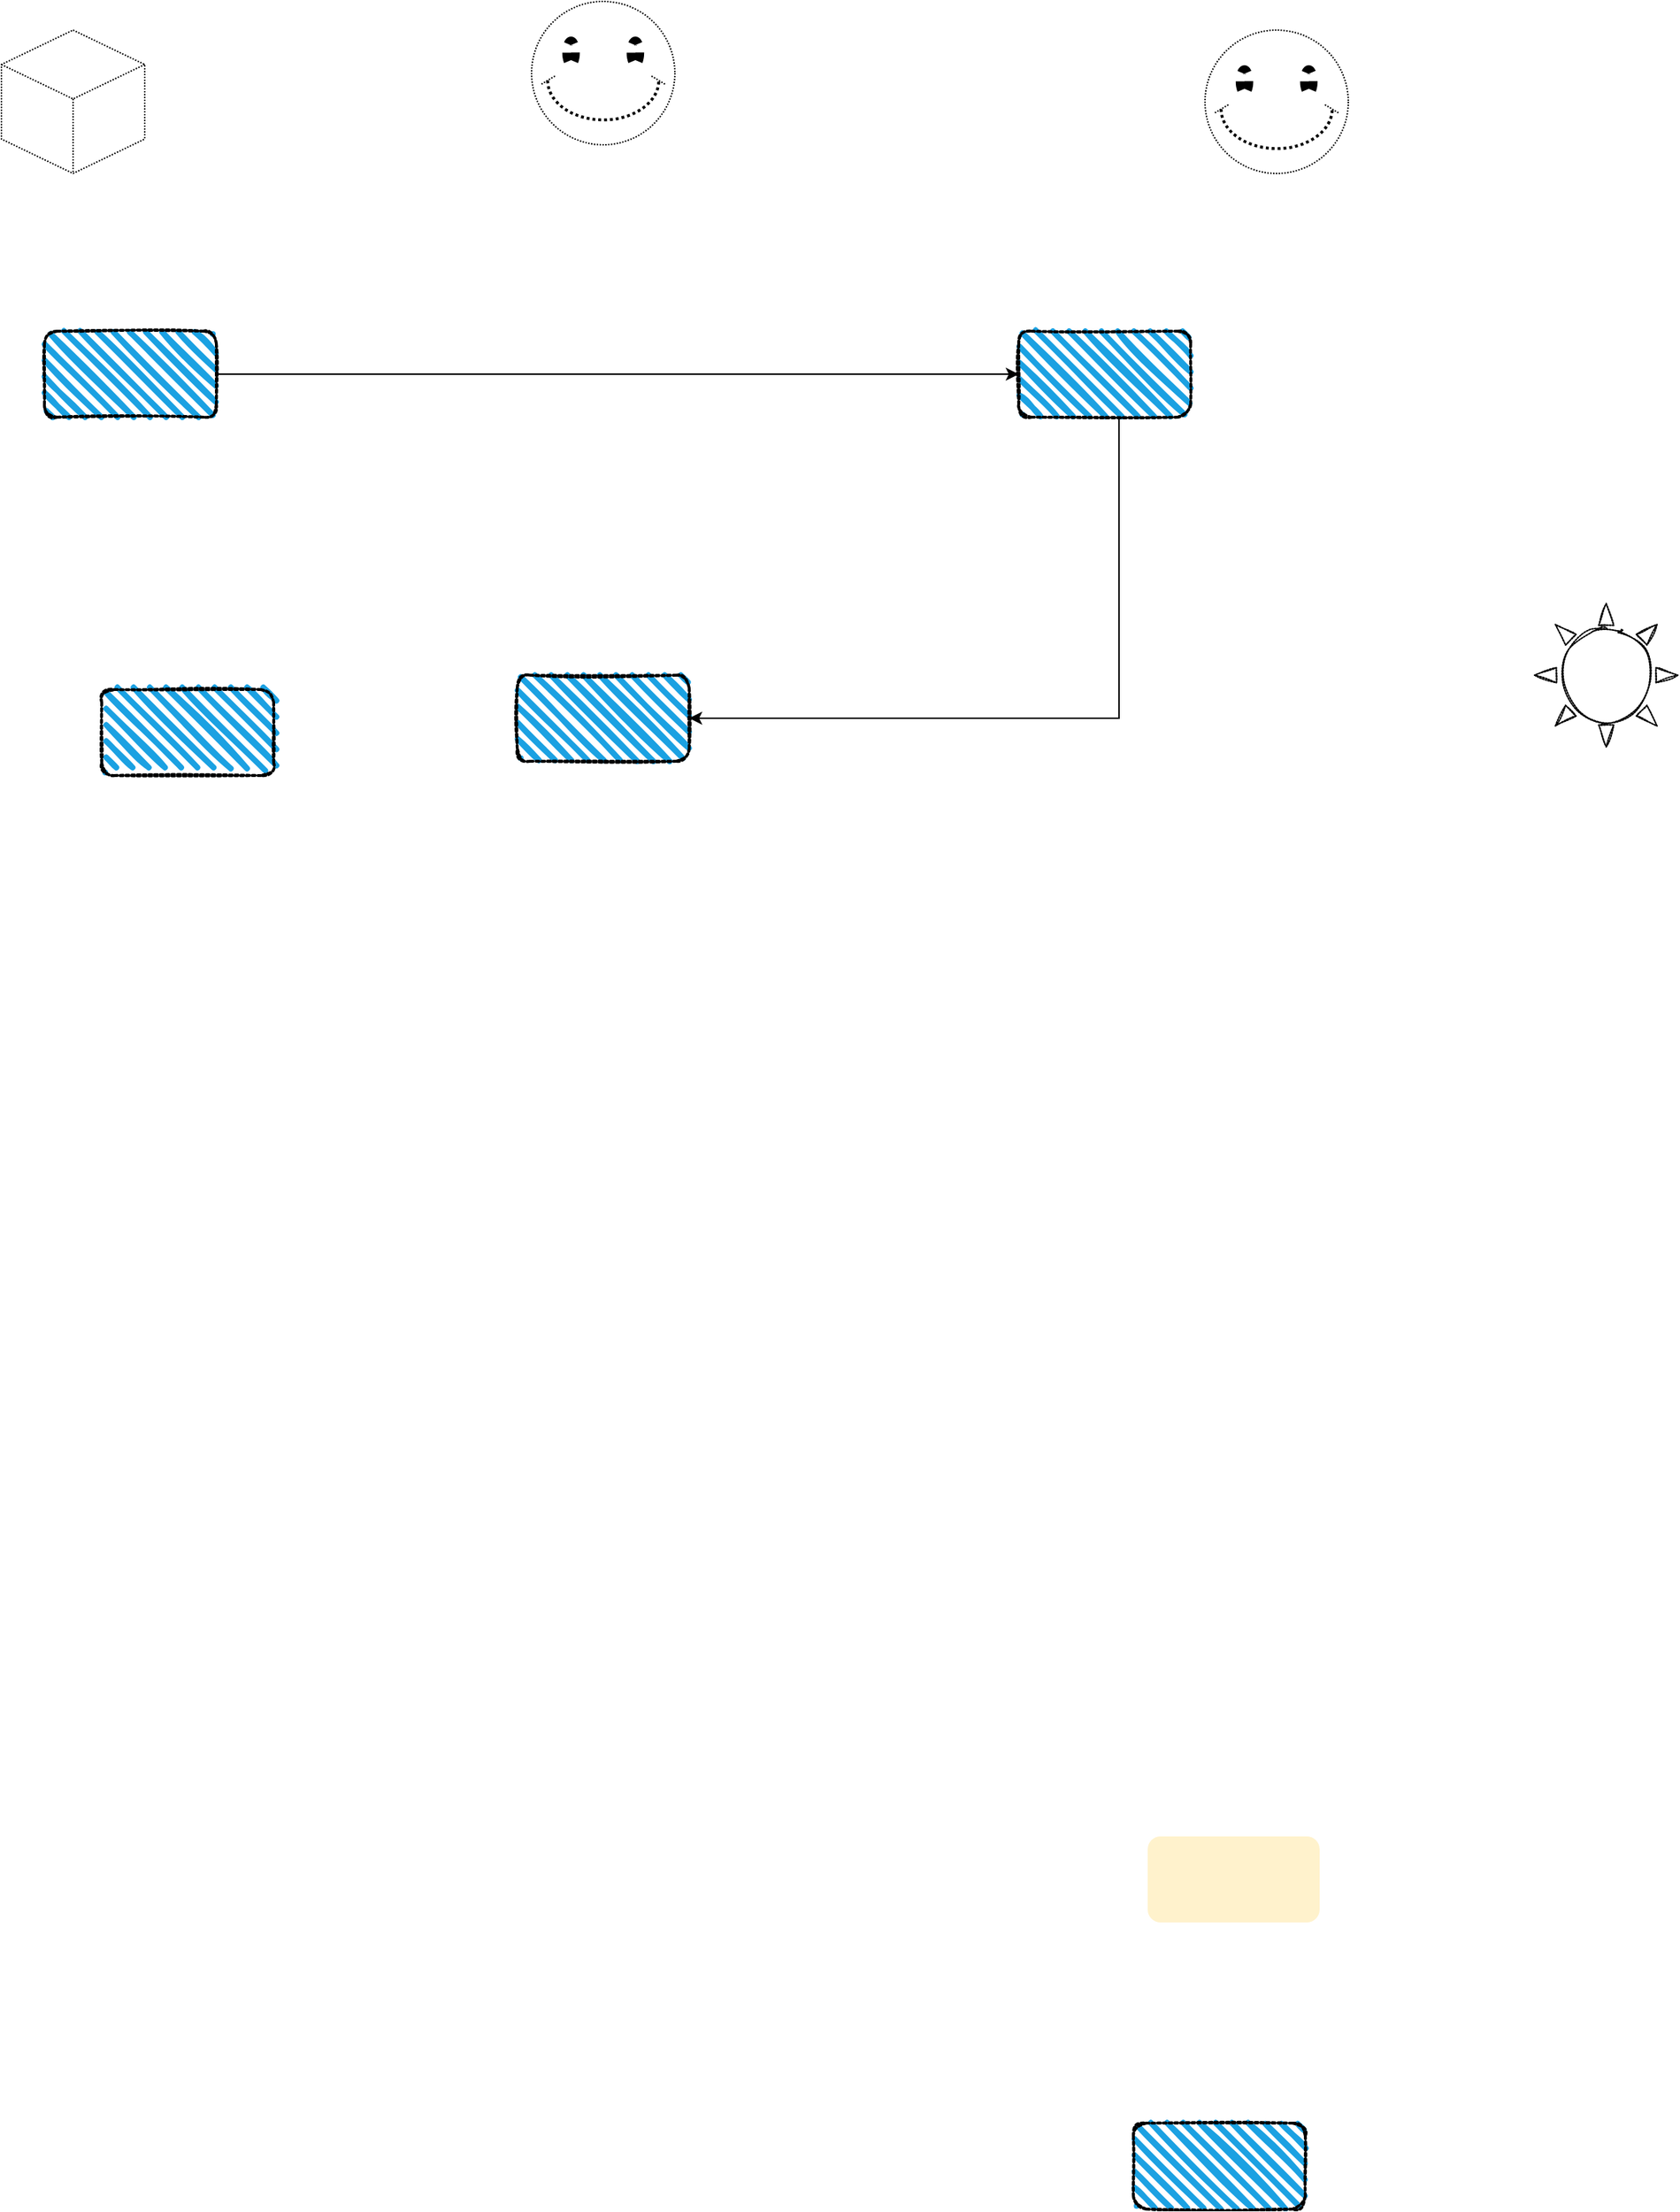 <mxfile version="14.8.0" type="github">
  <diagram id="vSPBdc7jzsEjaOXV7GwO" name="Page-1">
    <mxGraphModel dx="2858" dy="2258" grid="1" gridSize="10" guides="1" tooltips="1" connect="1" arrows="1" fold="1" page="1" pageScale="1" pageWidth="827" pageHeight="1169" math="0" shadow="0">
      <root>
        <mxCell id="0" />
        <mxCell id="1" parent="0" />
        <mxCell id="MVXOw3qboZe7vdTZWIGV-15" value="" style="rounded=1;whiteSpace=wrap;html=1;fillColor=#fff2cc;strokeColor=none;dashed=1;dashPattern=1 1;" vertex="1" parent="1">
          <mxGeometry x="120" y="600" width="120" height="60" as="geometry" />
        </mxCell>
        <mxCell id="MVXOw3qboZe7vdTZWIGV-16" value="" style="rounded=1;whiteSpace=wrap;html=1;strokeWidth=2;fillWeight=4;hachureGap=8;hachureAngle=45;fillColor=#1ba1e2;sketch=1;dashed=1;dashPattern=1 1;" vertex="1" parent="1">
          <mxGeometry x="110" y="800" width="120" height="60" as="geometry" />
        </mxCell>
        <mxCell id="MVXOw3qboZe7vdTZWIGV-21" style="edgeStyle=orthogonalEdgeStyle;rounded=0;orthogonalLoop=1;jettySize=auto;html=1;" edge="1" parent="1" source="MVXOw3qboZe7vdTZWIGV-18" target="MVXOw3qboZe7vdTZWIGV-19">
          <mxGeometry relative="1" as="geometry" />
        </mxCell>
        <mxCell id="MVXOw3qboZe7vdTZWIGV-18" value="&#xa;&#xa;&lt;span style=&quot;color: rgba(0, 0, 0, 0); font-family: monospace; font-size: 0px; font-style: normal; font-weight: 400; letter-spacing: normal; text-indent: 0px; text-transform: none; word-spacing: 0px; background-color: rgb(248, 249, 250); display: inline; float: none;&quot;&gt;&amp;nbsp;&lt;/span&gt;&#xa;&#xa;" style="rounded=1;whiteSpace=wrap;html=1;strokeWidth=2;fillWeight=4;hachureGap=8;hachureAngle=45;fillColor=#1ba1e2;sketch=1;dashed=1;dashPattern=1 1;direction=south;rotation=90;" vertex="1" parent="1">
          <mxGeometry x="-620" y="-480" width="60" height="120" as="geometry" />
        </mxCell>
        <mxCell id="MVXOw3qboZe7vdTZWIGV-22" style="edgeStyle=orthogonalEdgeStyle;rounded=0;orthogonalLoop=1;jettySize=auto;html=1;entryX=1;entryY=0.5;entryDx=0;entryDy=0;exitX=0.583;exitY=1;exitDx=0;exitDy=0;exitPerimeter=0;" edge="1" parent="1" source="MVXOw3qboZe7vdTZWIGV-19" target="MVXOw3qboZe7vdTZWIGV-20">
          <mxGeometry relative="1" as="geometry" />
        </mxCell>
        <mxCell id="MVXOw3qboZe7vdTZWIGV-19" value="" style="rounded=1;whiteSpace=wrap;html=1;strokeWidth=2;fillWeight=4;hachureGap=8;hachureAngle=45;fillColor=#1ba1e2;sketch=1;dashed=1;dashPattern=1 1;" vertex="1" parent="1">
          <mxGeometry x="30" y="-450" width="120" height="60" as="geometry" />
        </mxCell>
        <mxCell id="MVXOw3qboZe7vdTZWIGV-20" value="" style="rounded=1;whiteSpace=wrap;html=1;strokeWidth=2;fillWeight=4;hachureGap=8;hachureAngle=45;fillColor=#1ba1e2;sketch=1;dashed=1;dashPattern=1 1;" vertex="1" parent="1">
          <mxGeometry x="-320" y="-210" width="120" height="60" as="geometry" />
        </mxCell>
        <mxCell id="MVXOw3qboZe7vdTZWIGV-23" value="" style="verticalLabelPosition=bottom;verticalAlign=top;html=1;shape=mxgraph.basic.smiley;dashed=1;dashPattern=1 1;" vertex="1" parent="1">
          <mxGeometry x="-310" y="-680" width="100" height="100" as="geometry" />
        </mxCell>
        <mxCell id="MVXOw3qboZe7vdTZWIGV-24" value="" style="rounded=1;whiteSpace=wrap;html=1;strokeWidth=2;fillWeight=4;hachureGap=8;hachureAngle=45;fillColor=#1ba1e2;sketch=1;dashed=1;dashPattern=1 1;" vertex="1" parent="1">
          <mxGeometry x="-610" y="-200" width="120" height="60" as="geometry" />
        </mxCell>
        <mxCell id="MVXOw3qboZe7vdTZWIGV-25" value="" style="whiteSpace=wrap;html=1;shape=mxgraph.basic.isocube;isoAngle=15;dashed=1;dashPattern=1 1;" vertex="1" parent="1">
          <mxGeometry x="-680" y="-660" width="100" height="100" as="geometry" />
        </mxCell>
        <mxCell id="MVXOw3qboZe7vdTZWIGV-26" value="" style="verticalLabelPosition=bottom;verticalAlign=top;html=1;shape=mxgraph.basic.smiley;dashed=1;dashPattern=1 1;" vertex="1" parent="1">
          <mxGeometry x="160" y="-660" width="100" height="100" as="geometry" />
        </mxCell>
        <mxCell id="MVXOw3qboZe7vdTZWIGV-27" value="" style="verticalLabelPosition=bottom;verticalAlign=top;html=1;shape=mxgraph.basic.sun;dashed=1;dashPattern=1 1;sketch=1;shadow=0;" vertex="1" parent="1">
          <mxGeometry x="390" y="-260" width="100" height="100" as="geometry" />
        </mxCell>
      </root>
    </mxGraphModel>
  </diagram>
</mxfile>
